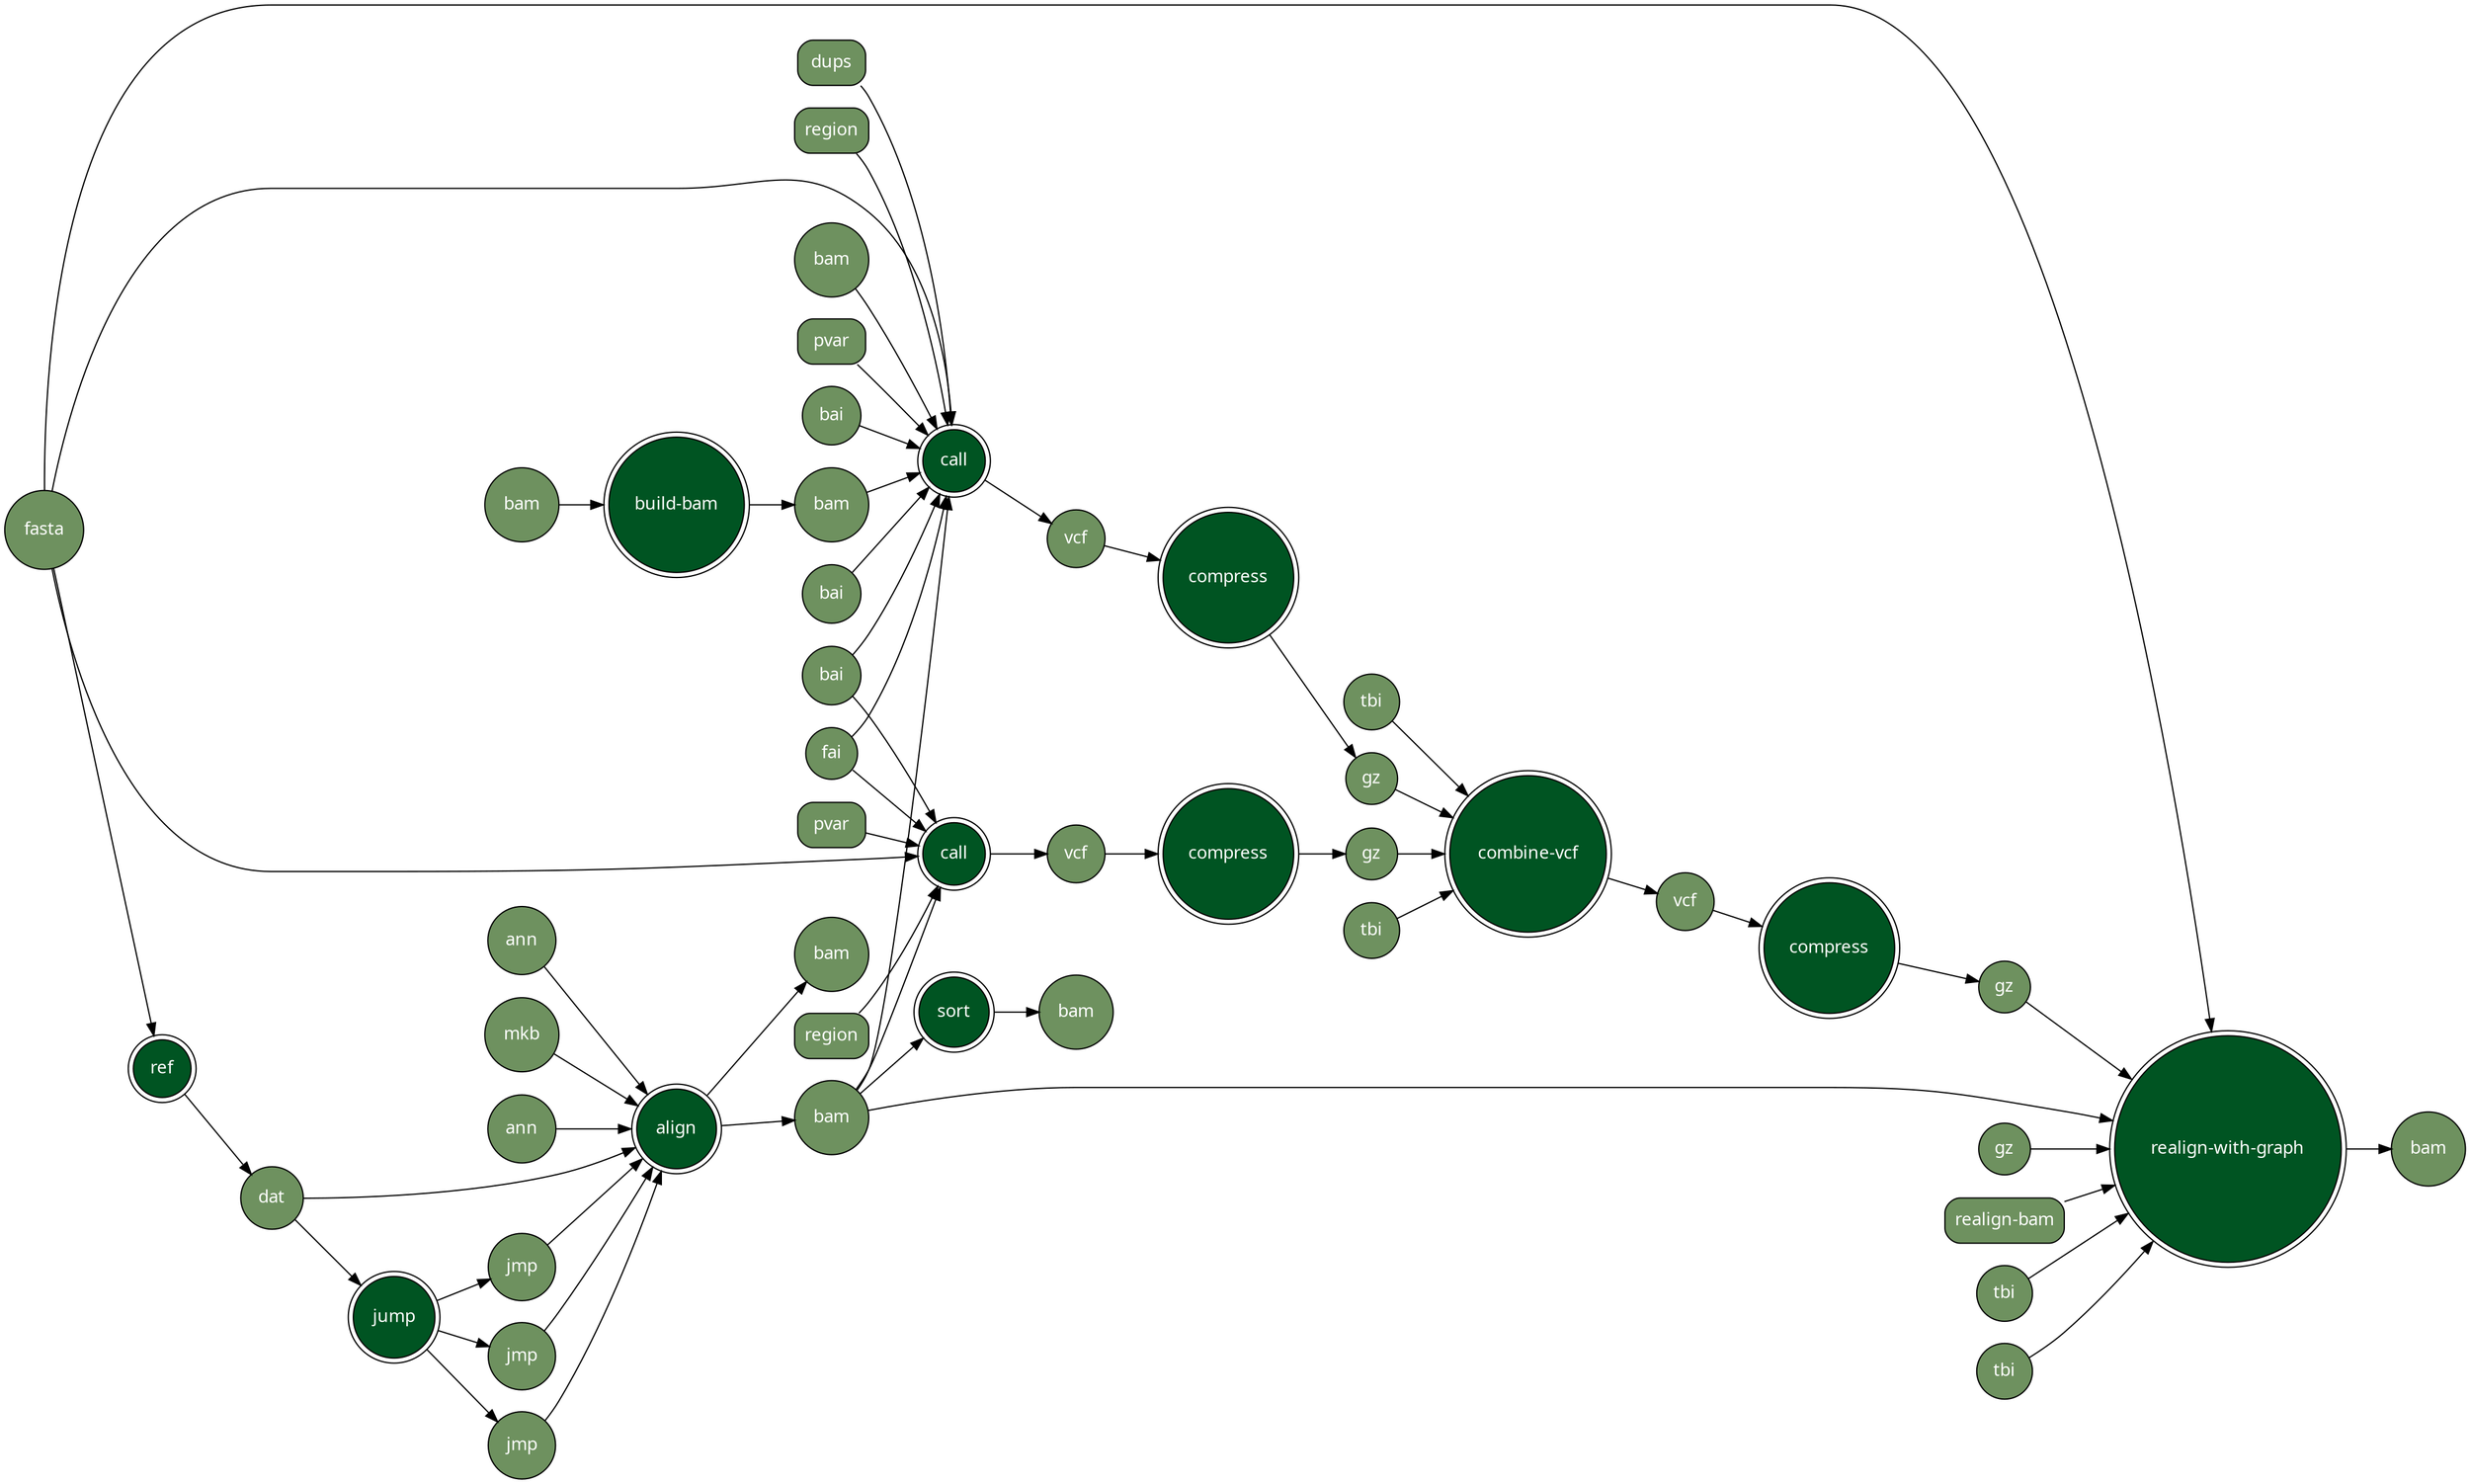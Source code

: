 strict digraph  {
	graph [rankdir=LR];
	node [label="\N"];
	"collect-bam.bam.--index"	 [attributes="<version2.graph.dataNodeAttributes instance at 0x1042caf38>",
		fillcolor="#6E915F",
		fontcolor=white,
		fontname=montserrat,
		label=bai,
		shape=circle,
		style=filled];
	"workhorse.call2.call"	 [attributes="<version2.graph.taskNodeAttributes instance at 0x1042cbb00>",
		fillcolor="#005422",
		fontcolor=white,
		fontname=montserrat,
		include=True,
		label=call,
		shape=doublecircle,
		style=filled];
	"collect-bam.bam.--index" -> "workhorse.call2.call"	 [attributes="<version2.toolConfiguration.argumentAttributes instance at 0x1042cddd0>"];
	"workhorse.call1.call"	 [attributes="<version2.graph.taskNodeAttributes instance at 0x1042cd680>",
		fillcolor="#005422",
		fontcolor=white,
		fontname=montserrat,
		include=True,
		label=call,
		shape=doublecircle,
		style=filled];
	"collect-bam.bam.--index" -> "workhorse.call1.call"	 [attributes="<version2.toolConfiguration.argumentAttributes instance at 0x1042cddd0>"];
	"workhorse.align.annse"	 [attributes="<version2.graph.dataNodeAttributes instance at 0x1042cb680>",
		fillcolor="#6E915F",
		fontcolor=white,
		fontname=montserrat,
		label=ann,
		shape=circle,
		style=filled];
	"workhorse.align.align"	 [attributes="<version2.graph.taskNodeAttributes instance at 0x1042cb9e0>",
		fillcolor="#005422",
		fontcolor=white,
		fontname=montserrat,
		include=True,
		label=align,
		shape=doublecircle,
		style=filled];
	"workhorse.align.annse" -> "workhorse.align.align"	 [attributes="<version2.toolConfiguration.argumentAttributes instance at 0x1042cdea8>"];
	dups	 [attributes="<version2.graph.dataNodeAttributes instance at 0x1042cb7e8>",
		fillcolor="#6E915F",
		fontcolor=white,
		fontname=montserrat,
		label=dups,
		shape=rectangle,
		style="filled, rounded"];
	dups -> "workhorse.call1.call"	 [attributes="<version2.toolConfiguration.argumentAttributes instance at 0x1042cdf80>"];
	"workhorse.call2.call.pvar"	 [attributes="<version2.graph.dataNodeAttributes instance at 0x1042cb368>",
		fillcolor="#6E915F",
		fontcolor=white,
		fontname=montserrat,
		label=pvar,
		shape=rectangle,
		style="filled, rounded"];
	"workhorse.call2.call.pvar" -> "workhorse.call2.call"	 [attributes="<version2.toolConfiguration.argumentAttributes instance at 0x1042ce098>"];
	"workhorse.sort.--out"	 [attributes="<version2.graph.dataNodeAttributes instance at 0x1042cb8c0>",
		fillcolor="#6E915F",
		fontcolor=white,
		fontname=montserrat,
		label=bam,
		shape=circle,
		style=filled];
	"workhorse.call1.compress.out"	 [attributes="<version2.graph.dataNodeAttributes instance at 0x1042cb908>",
		fillcolor="#6E915F",
		fontcolor=white,
		fontname=montserrat,
		label=gz,
		shape=circle,
		style=filled];
	"workhorse.combine-vcf"	 [attributes="<version2.graph.taskNodeAttributes instance at 0x1042cda70>",
		fillcolor="#005422",
		fontcolor=white,
		fontname=montserrat,
		label="combine-vcf",
		shape=doublecircle,
		style=filled];
	"workhorse.call1.compress.out" -> "workhorse.combine-vcf"	 [attributes="<version2.toolConfiguration.argumentAttributes instance at 0x1042ce170>"];
	"workhorse.filtered-bam"	 [attributes="<version2.graph.dataNodeAttributes instance at 0x1042cb950>",
		fillcolor="#6E915F",
		fontcolor=white,
		fontname=montserrat,
		label=bam,
		shape=circle,
		style=filled];
	"workhorse.filtered-bam" -> "workhorse.call1.call"	 [attributes="<version2.toolConfiguration.argumentAttributes instance at 0x1042ce248>"];
	"workhorse.align.jump-database._keys.jmp"	 [attributes="<version2.graph.dataNodeAttributes instance at 0x1042cb998>",
		fillcolor="#6E915F",
		fontcolor=white,
		fontname=montserrat,
		label=jmp,
		shape=circle,
		style=filled];
	"workhorse.align.jump-database._keys.jmp" -> "workhorse.align.align"	 [attributes="<version2.toolConfiguration.argumentAttributes instance at 0x1042ce320>"];
	"workhorse.call1.region"	 [attributes="<version2.graph.dataNodeAttributes instance at 0x1042cbef0>",
		fillcolor="#6E915F",
		fontcolor=white,
		fontname=montserrat,
		label=region,
		shape=rectangle,
		style="filled, rounded"];
	"workhorse.call1.region" -> "workhorse.call1.call"	 [attributes="<version2.toolConfiguration.argumentAttributes instance at 0x1042cf368>"];
	"workhorse.compress-vcf"	 [attributes="<version2.graph.dataNodeAttributes instance at 0x1042cba28>",
		fillcolor="#6E915F",
		fontcolor=white,
		fontname=montserrat,
		label=vcf,
		shape=circle,
		style=filled];
	"workhorse.compress"	 [attributes="<version2.graph.taskNodeAttributes instance at 0x1042cbc68>",
		fillcolor="#005422",
		fontcolor=white,
		fontname=montserrat,
		label=compress,
		shape=doublecircle,
		style=filled];
	"workhorse.compress-vcf" -> "workhorse.compress"	 [attributes="<version2.toolConfiguration.argumentAttributes instance at 0x1042ce170>"];
	"workhorse.call2.compress.out.--index"	 [attributes="<version2.graph.dataNodeAttributes instance at 0x1042cd440>",
		fillcolor="#6E915F",
		fontcolor=white,
		fontname=montserrat,
		label=tbi,
		shape=circle,
		style=filled];
	"workhorse.call2.compress.out.--index" -> "workhorse.combine-vcf"	 [attributes="<version2.toolConfiguration.argumentAttributes instance at 0x1042cf6c8>"];
	"workhorse.sort"	 [attributes="<version2.graph.taskNodeAttributes instance at 0x1042cba70>",
		fillcolor="#005422",
		fontcolor=white,
		fontname=montserrat,
		label=sort,
		shape=doublecircle,
		style=filled];
	"workhorse.sort" -> "workhorse.sort.--out"	 [attributes="<version2.toolConfiguration.argumentAttributes instance at 0x1042ce4d0>"];
	"workhorse.align.archive"	 [attributes="<version2.graph.dataNodeAttributes instance at 0x1042cbcb0>",
		fillcolor="#6E915F",
		fontcolor=white,
		fontname=montserrat,
		label=mkb,
		shape=circle,
		style=filled];
	"workhorse.align.archive" -> "workhorse.align.align"	 [attributes="<version2.toolConfiguration.argumentAttributes instance at 0x1042cecb0>"];
	"realign-with-graph"	 [attributes="<version2.graph.taskNodeAttributes instance at 0x1042cbb48>",
		fillcolor="#005422",
		fontcolor=white,
		fontname=montserrat,
		include=True,
		label="realign-with-graph",
		shape=doublecircle,
		style=filled];
	"realign-with-graph.--out"	 [attributes="<version2.graph.dataNodeAttributes instance at 0x1042cbf80>",
		fillcolor="#6E915F",
		fontcolor=white,
		fontname=montserrat,
		label=bam,
		shape=circle,
		style=filled];
	"realign-with-graph" -> "realign-with-graph.--out"	 [attributes="<version2.toolConfiguration.argumentAttributes instance at 0x1042ce7e8>"];
	"workhorse.additional-bam"	 [attributes="<version2.graph.dataNodeAttributes instance at 0x1042cd908>",
		fillcolor="#6E915F",
		fontcolor=white,
		fontname=montserrat,
		label=bam,
		shape=circle,
		style=filled];
	"workhorse.additional-bam" -> "workhorse.call1.call"	 [attributes="<version2.toolConfiguration.argumentAttributes instance at 0x1042ce248>"];
	"workhorse.call2.compress"	 [attributes="<version2.graph.taskNodeAttributes instance at 0x1042cbbd8>",
		fillcolor="#005422",
		fontcolor=white,
		fontname=montserrat,
		label=compress,
		shape=doublecircle,
		style=filled];
	"workhorse.call2.compress.out"	 [attributes="<version2.graph.dataNodeAttributes instance at 0x1042cdcb0>",
		fillcolor="#6E915F",
		fontcolor=white,
		fontname=montserrat,
		label=gz,
		shape=circle,
		style=filled];
	"workhorse.call2.compress" -> "workhorse.call2.compress.out"	 [attributes="<version2.toolConfiguration.argumentAttributes instance at 0x1042ce950>"];
	reference	 [attributes="<version2.graph.dataNodeAttributes instance at 0x1042cbc20>",
		fillcolor="#6E915F",
		fontcolor=white,
		fontname=montserrat,
		label=fasta,
		shape=circle,
		style=filled];
	reference -> "realign-with-graph"	 [attributes="<version2.toolConfiguration.argumentAttributes instance at 0x1042ceb00>"];
	reference -> "workhorse.call2.call"	 [attributes="<version2.toolConfiguration.argumentAttributes instance at 0x1042cebd8>"];
	"workhorse.align.ref"	 [attributes="<version2.graph.taskNodeAttributes instance at 0x1042cbdd0>",
		fillcolor="#005422",
		fontcolor=white,
		fontname=montserrat,
		include=True,
		label=ref,
		shape=doublecircle,
		style=filled];
	reference -> "workhorse.align.ref"	 [attributes="<version2.toolConfiguration.argumentAttributes instance at 0x1042cea28>"];
	reference -> "workhorse.call1.call"	 [attributes="<version2.toolConfiguration.argumentAttributes instance at 0x1042cebd8>"];
	"vcf-to-glia"	 [attributes="<version2.graph.dataNodeAttributes instance at 0x1042cdb90>",
		fillcolor="#6E915F",
		fontcolor=white,
		fontname=montserrat,
		label=gz,
		shape=circle,
		style=filled];
	"workhorse.compress" -> "vcf-to-glia"	 [attributes="<version2.toolConfiguration.argumentAttributes instance at 0x1042ce950>"];
	"workhorse.call2.out"	 [attributes="<version2.graph.dataNodeAttributes instance at 0x1042cd560>",
		fillcolor="#6E915F",
		fontcolor=white,
		fontname=montserrat,
		label=vcf,
		shape=circle,
		style=filled];
	"workhorse.call2.call" -> "workhorse.call2.out"	 [attributes="<version2.toolConfiguration.argumentAttributes instance at 0x1042ce710>"];
	"collect-bam.special.bam"	 [attributes="<version2.graph.dataNodeAttributes instance at 0x1042cbcf8>",
		fillcolor="#6E915F",
		fontcolor=white,
		fontname=montserrat,
		label=bam,
		shape=circle,
		style=filled];
	dag	 [attributes="<version2.graph.dataNodeAttributes instance at 0x1042cbf38>",
		fillcolor="#6E915F",
		fontcolor=white,
		fontname=montserrat,
		label=gz,
		shape=circle,
		style=filled];
	dag -> "realign-with-graph"	 [attributes="<version2.toolConfiguration.argumentAttributes instance at 0x1042cf440>"];
	"workhorse.build-bam"	 [attributes="<version2.graph.taskNodeAttributes instance at 0x1042cbd40>",
		fillcolor="#005422",
		fontcolor=white,
		fontname=montserrat,
		include=True,
		label="build-bam",
		shape=doublecircle,
		style=filled];
	"workhorse.build-bam" -> "workhorse.filtered-bam"	 [attributes="<version2.toolConfiguration.argumentAttributes instance at 0x1042ced88>"];
	"workhorse.call1.call.pvar"	 [attributes="<version2.graph.dataNodeAttributes instance at 0x1042cbd88>",
		fillcolor="#6E915F",
		fontcolor=white,
		fontname=montserrat,
		label=pvar,
		shape=rectangle,
		style="filled, rounded"];
	"workhorse.call1.call.pvar" -> "workhorse.call1.call"	 [attributes="<version2.toolConfiguration.argumentAttributes instance at 0x1042ce098>"];
	"workhorse.align.mosaik-ref"	 [attributes="<version2.graph.dataNodeAttributes instance at 0x1042cbfc8>",
		fillcolor="#6E915F",
		fontcolor=white,
		fontname=montserrat,
		label=dat,
		shape=circle,
		style=filled];
	"workhorse.align.ref" -> "workhorse.align.mosaik-ref"	 [attributes="<version2.toolConfiguration.argumentAttributes instance at 0x1042ceef0>"];
	"reference.--fasta-index"	 [attributes="<version2.graph.dataNodeAttributes instance at 0x1042cbe18>",
		fillcolor="#6E915F",
		fontcolor=white,
		fontname=montserrat,
		label=fai,
		shape=circle,
		style=filled];
	"reference.--fasta-index" -> "workhorse.call2.call"	 [attributes="<version2.toolConfiguration.argumentAttributes instance at 0x1042cefc8>"];
	"reference.--fasta-index" -> "workhorse.call1.call"	 [attributes="<version2.toolConfiguration.argumentAttributes instance at 0x1042cefc8>"];
	"realign-with-graph.realign-bam"	 [attributes="<version2.graph.dataNodeAttributes instance at 0x1042cbe60>",
		fillcolor="#6E915F",
		fontcolor=white,
		fontname=montserrat,
		label="realign-bam",
		shape=rectangle,
		style="filled, rounded"];
	"realign-with-graph.realign-bam" -> "realign-with-graph"	 [attributes="<version2.toolConfiguration.argumentAttributes instance at 0x1042cf0e0>"];
	"workhorse.align.jump"	 [attributes="<version2.graph.taskNodeAttributes instance at 0x1042cbea8>",
		fillcolor="#005422",
		fontcolor=white,
		fontname=montserrat,
		label=jump,
		shape=doublecircle,
		style=filled];
	"workhorse.align.jump" -> "workhorse.align.jump-database._keys.jmp"	 [attributes="<version2.toolConfiguration.argumentAttributes instance at 0x1042cf1b8>"];
	"workhorse.align.jump-database._positions.jmp"	 [attributes="<version2.graph.dataNodeAttributes instance at 0x1042cd098>",
		fillcolor="#6E915F",
		fontcolor=white,
		fontname=montserrat,
		label=jmp,
		shape=circle,
		style=filled];
	"workhorse.align.jump" -> "workhorse.align.jump-database._positions.jmp"	 [attributes="<version2.toolConfiguration.argumentAttributes instance at 0x1042cf1b8>"];
	"workhorse.align.jump-database._meta.jmp"	 [attributes="<version2.graph.dataNodeAttributes instance at 0x1042cd0e0>",
		fillcolor="#6E915F",
		fontcolor=white,
		fontname=montserrat,
		label=jmp,
		shape=circle,
		style=filled];
	"workhorse.align.jump" -> "workhorse.align.jump-database._meta.jmp"	 [attributes="<version2.toolConfiguration.argumentAttributes instance at 0x1042cf1b8>"];
	"workhorse.align.align" -> "collect-bam.special.bam"	 [attributes="<version2.toolConfiguration.argumentAttributes instance at 0x1042ce3f8>"];
	"collect-bam.bam"	 [attributes="<version2.graph.dataNodeAttributes instance at 0x1042cd1b8>",
		fillcolor="#6E915F",
		fontcolor=white,
		fontname=montserrat,
		label=bam,
		shape=circle,
		style=filled];
	"workhorse.align.align" -> "collect-bam.bam"	 [attributes="<version2.toolConfiguration.argumentAttributes instance at 0x1042ce3f8>"];
	"workhorse.align.mosaik-ref" -> "workhorse.align.jump"	 [attributes="<version2.toolConfiguration.argumentAttributes instance at 0x1042cf5f0>"];
	"workhorse.align.mosaik-ref" -> "workhorse.align.align"	 [attributes="<version2.toolConfiguration.argumentAttributes instance at 0x1042cf518>"];
	"workhorse.call1.compress.out.--index"	 [attributes="<version2.graph.dataNodeAttributes instance at 0x1042cd050>",
		fillcolor="#6E915F",
		fontcolor=white,
		fontname=montserrat,
		label=tbi,
		shape=circle,
		style=filled];
	"workhorse.call1.compress.out.--index" -> "workhorse.combine-vcf"	 [attributes="<version2.toolConfiguration.argumentAttributes instance at 0x1042cf6c8>"];
	"workhorse.align.jump-database._positions.jmp" -> "workhorse.align.align"	 [attributes="<version2.toolConfiguration.argumentAttributes instance at 0x1042ce320>"];
	"workhorse.align.jump-database._meta.jmp" -> "workhorse.align.align"	 [attributes="<version2.toolConfiguration.argumentAttributes instance at 0x1042ce320>"];
	"workhorse.call1.compress"	 [attributes="<version2.graph.taskNodeAttributes instance at 0x1042cd128>",
		fillcolor="#005422",
		fontcolor=white,
		fontname=montserrat,
		label=compress,
		shape=doublecircle,
		style=filled];
	"workhorse.call1.compress" -> "workhorse.call1.compress.out"	 [attributes="<version2.toolConfiguration.argumentAttributes instance at 0x1042ce950>"];
	"workhorse.align.annpe"	 [attributes="<version2.graph.dataNodeAttributes instance at 0x1042cd170>",
		fillcolor="#6E915F",
		fontcolor=white,
		fontname=montserrat,
		label=ann,
		shape=circle,
		style=filled];
	"workhorse.align.annpe" -> "workhorse.align.align"	 [attributes="<version2.toolConfiguration.argumentAttributes instance at 0x1042cf7a0>"];
	"collect-bam.bam" -> "workhorse.sort"	 [attributes="<version2.toolConfiguration.argumentAttributes instance at 0x1042cf950>"];
	"collect-bam.bam" -> "realign-with-graph"	 [attributes="<version2.toolConfiguration.argumentAttributes instance at 0x1042cf878>"];
	"collect-bam.bam" -> "workhorse.call2.call"	 [attributes="<version2.toolConfiguration.argumentAttributes instance at 0x1042ce248>"];
	"collect-bam.bam" -> "workhorse.call1.call"	 [attributes="<version2.toolConfiguration.argumentAttributes instance at 0x1042ce248>"];
	"workhorse.call2.region"	 [attributes="<version2.graph.dataNodeAttributes instance at 0x1042cd248>",
		fillcolor="#6E915F",
		fontcolor=white,
		fontname=montserrat,
		label=region,
		shape=rectangle,
		style="filled, rounded"];
	"workhorse.call2.region" -> "workhorse.call2.call"	 [attributes="<version2.toolConfiguration.argumentAttributes instance at 0x1042cf368>"];
	"workhorse.additional-bam.--index"	 [attributes="<version2.graph.dataNodeAttributes instance at 0x1042cd320>",
		fillcolor="#6E915F",
		fontcolor=white,
		fontname=montserrat,
		label=bai,
		shape=circle,
		style=filled];
	"workhorse.additional-bam.--index" -> "workhorse.call1.call"	 [attributes="<version2.toolConfiguration.argumentAttributes instance at 0x1042cddd0>"];
	"vcf-to-glia.--index"	 [attributes="<version2.graph.dataNodeAttributes instance at 0x1042cbab8>",
		fillcolor="#6E915F",
		fontcolor=white,
		fontname=montserrat,
		label=tbi,
		shape=circle,
		style=filled];
	"vcf-to-glia.--index" -> "realign-with-graph"	 [attributes="<version2.toolConfiguration.argumentAttributes instance at 0x1042ce638>"];
	"workhorse.call2.out" -> "workhorse.call2.compress"	 [attributes="<version2.toolConfiguration.argumentAttributes instance at 0x1042ce170>"];
	"workhorse.call1.out"	 [attributes="<version2.graph.dataNodeAttributes instance at 0x1042cbb90>",
		fillcolor="#6E915F",
		fontcolor=white,
		fontname=montserrat,
		label=vcf,
		shape=circle,
		style=filled];
	"workhorse.call1.call" -> "workhorse.call1.out"	 [attributes="<version2.toolConfiguration.argumentAttributes instance at 0x1042ce710>"];
	"workhorse.bam-to-filter"	 [attributes="<version2.graph.dataNodeAttributes instance at 0x1042cd6c8>",
		fillcolor="#6E915F",
		fontcolor=white,
		fontname=montserrat,
		label=bam,
		shape=circle,
		style=filled];
	"workhorse.bam-to-filter" -> "workhorse.build-bam"	 [attributes="<version2.toolConfiguration.argumentAttributes instance at 0x1042cfa28>"];
	"workhorse.filtered-bam.--index"	 [attributes="<version2.graph.dataNodeAttributes instance at 0x1042cd830>",
		fillcolor="#6E915F",
		fontcolor=white,
		fontname=montserrat,
		label=bai,
		shape=circle,
		style=filled];
	"workhorse.filtered-bam.--index" -> "workhorse.call1.call"	 [attributes="<version2.toolConfiguration.argumentAttributes instance at 0x1042cddd0>"];
	"workhorse.call1.out" -> "workhorse.call1.compress"	 [attributes="<version2.toolConfiguration.argumentAttributes instance at 0x1042ce170>"];
	"workhorse.combine-vcf" -> "workhorse.compress-vcf"	 [attributes="<version2.toolConfiguration.argumentAttributes instance at 0x1042cfb00>"];
	"dag.--index"	 [attributes="<version2.graph.dataNodeAttributes instance at 0x1042cdab8>",
		fillcolor="#6E915F",
		fontcolor=white,
		fontname=montserrat,
		label=tbi,
		shape=circle,
		style=filled];
	"dag.--index" -> "realign-with-graph"	 [attributes="<version2.toolConfiguration.argumentAttributes instance at 0x1042ce638>"];
	"vcf-to-glia" -> "realign-with-graph"	 [attributes="<version2.toolConfiguration.argumentAttributes instance at 0x1042cf440>"];
	"workhorse.call2.compress.out" -> "workhorse.combine-vcf"	 [attributes="<version2.toolConfiguration.argumentAttributes instance at 0x1042ce170>"];
}
